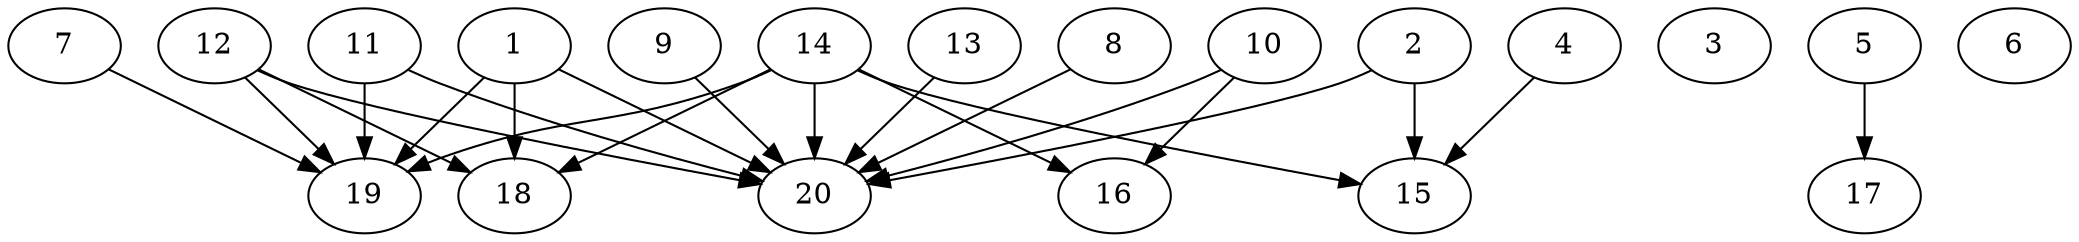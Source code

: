 // DAG automatically generated by daggen at Wed Jul 24 21:20:07 2019
// ./daggen --dot -n 20 --ccr 0.5 --fat 0.8 --regular 0.5 --density 0.8 --mindata 5242880 --maxdata 52428800 
digraph G {
  1 [size="71084032", alpha="0.03", expect_size="35542016"] 
  1 -> 18 [size ="35542016"]
  1 -> 19 [size ="35542016"]
  1 -> 20 [size ="35542016"]
  2 [size="49149952", alpha="0.03", expect_size="24574976"] 
  2 -> 15 [size ="24574976"]
  2 -> 20 [size ="24574976"]
  3 [size="52164608", alpha="0.01", expect_size="26082304"] 
  4 [size="60162048", alpha="0.08", expect_size="30081024"] 
  4 -> 15 [size ="30081024"]
  5 [size="90601472", alpha="0.11", expect_size="45300736"] 
  5 -> 17 [size ="45300736"]
  6 [size="74049536", alpha="0.19", expect_size="37024768"] 
  7 [size="48547840", alpha="0.02", expect_size="24273920"] 
  7 -> 19 [size ="24273920"]
  8 [size="62664704", alpha="0.05", expect_size="31332352"] 
  8 -> 20 [size ="31332352"]
  9 [size="91834368", alpha="0.19", expect_size="45917184"] 
  9 -> 20 [size ="45917184"]
  10 [size="101398528", alpha="0.18", expect_size="50699264"] 
  10 -> 16 [size ="50699264"]
  10 -> 20 [size ="50699264"]
  11 [size="35360768", alpha="0.07", expect_size="17680384"] 
  11 -> 19 [size ="17680384"]
  11 -> 20 [size ="17680384"]
  12 [size="51402752", alpha="0.05", expect_size="25701376"] 
  12 -> 18 [size ="25701376"]
  12 -> 19 [size ="25701376"]
  12 -> 20 [size ="25701376"]
  13 [size="67536896", alpha="0.14", expect_size="33768448"] 
  13 -> 20 [size ="33768448"]
  14 [size="72908800", alpha="0.18", expect_size="36454400"] 
  14 -> 15 [size ="36454400"]
  14 -> 16 [size ="36454400"]
  14 -> 18 [size ="36454400"]
  14 -> 19 [size ="36454400"]
  14 -> 20 [size ="36454400"]
  15 [size="17725440", alpha="0.02", expect_size="8862720"] 
  16 [size="71002112", alpha="0.08", expect_size="35501056"] 
  17 [size="66269184", alpha="0.11", expect_size="33134592"] 
  18 [size="73754624", alpha="0.20", expect_size="36877312"] 
  19 [size="98529280", alpha="0.08", expect_size="49264640"] 
  20 [size="92639232", alpha="0.01", expect_size="46319616"] 
}
